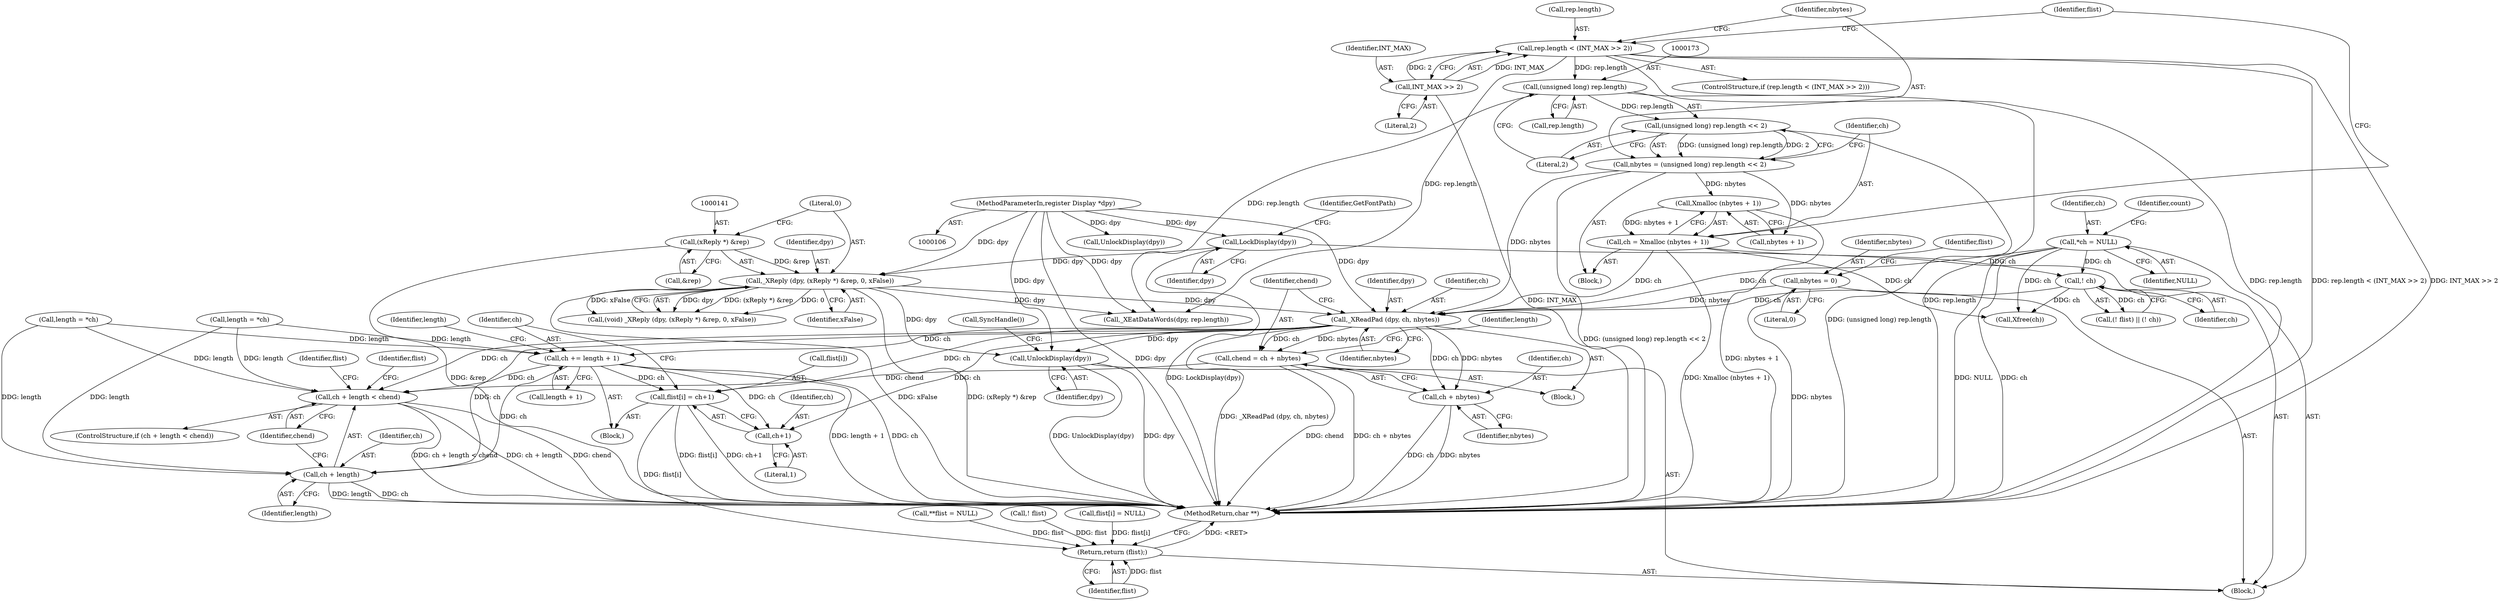 digraph "0_libx11_dbf72805fd9d7b1846fe9a11b46f3994bfc27fea@pointer" {
"1000207" [label="(Call,_XReadPad (dpy, ch, nbytes))"];
"1000138" [label="(Call,_XReply (dpy, (xReply *) &rep, 0, xFalse))"];
"1000131" [label="(Call,LockDisplay(dpy))"];
"1000107" [label="(MethodParameterIn,register Display *dpy)"];
"1000140" [label="(Call,(xReply *) &rep)"];
"1000178" [label="(Call,ch = Xmalloc (nbytes + 1))"];
"1000180" [label="(Call,Xmalloc (nbytes + 1))"];
"1000169" [label="(Call,nbytes = (unsigned long) rep.length << 2)"];
"1000171" [label="(Call,(unsigned long) rep.length << 2)"];
"1000172" [label="(Call,(unsigned long) rep.length)"];
"1000161" [label="(Call,rep.length < (INT_MAX >> 2))"];
"1000165" [label="(Call,INT_MAX >> 2)"];
"1000188" [label="(Call,! ch)"];
"1000120" [label="(Call,*ch = NULL)"];
"1000112" [label="(Call,nbytes = 0)"];
"1000211" [label="(Call,chend = ch + nbytes)"];
"1000233" [label="(Call,ch + length < chend)"];
"1000213" [label="(Call,ch + nbytes)"];
"1000234" [label="(Call,ch + length)"];
"1000239" [label="(Call,flist[i] = ch+1)"];
"1000274" [label="(Return,return (flist);)"];
"1000243" [label="(Call,ch+1)"];
"1000246" [label="(Call,ch += length + 1)"];
"1000271" [label="(Call,UnlockDisplay(dpy))"];
"1000177" [label="(Literal,2)"];
"1000241" [label="(Identifier,flist)"];
"1000275" [label="(Identifier,flist)"];
"1000134" [label="(Identifier,GetFontPath)"];
"1000252" [label="(Identifier,length)"];
"1000264" [label="(Identifier,flist)"];
"1000166" [label="(Identifier,INT_MAX)"];
"1000187" [label="(Identifier,flist)"];
"1000272" [label="(Identifier,dpy)"];
"1000213" [label="(Call,ch + nbytes)"];
"1000233" [label="(Call,ch + length < chend)"];
"1000139" [label="(Identifier,dpy)"];
"1000180" [label="(Call,Xmalloc (nbytes + 1))"];
"1000109" [label="(Block,)"];
"1000132" [label="(Identifier,dpy)"];
"1000188" [label="(Call,! ch)"];
"1000172" [label="(Call,(unsigned long) rep.length)"];
"1000246" [label="(Call,ch += length + 1)"];
"1000179" [label="(Identifier,ch)"];
"1000181" [label="(Call,nbytes + 1)"];
"1000131" [label="(Call,LockDisplay(dpy))"];
"1000185" [label="(Call,(! flist) || (! ch))"];
"1000165" [label="(Call,INT_MAX >> 2)"];
"1000209" [label="(Identifier,ch)"];
"1000116" [label="(Call,**flist = NULL)"];
"1000168" [label="(Block,)"];
"1000212" [label="(Identifier,chend)"];
"1000120" [label="(Call,*ch = NULL)"];
"1000140" [label="(Call,(xReply *) &rep)"];
"1000162" [label="(Call,rep.length)"];
"1000217" [label="(Identifier,length)"];
"1000138" [label="(Call,_XReply (dpy, (xReply *) &rep, 0, xFalse))"];
"1000144" [label="(Literal,0)"];
"1000117" [label="(Identifier,flist)"];
"1000189" [label="(Identifier,ch)"];
"1000107" [label="(MethodParameterIn,register Display *dpy)"];
"1000235" [label="(Identifier,ch)"];
"1000245" [label="(Literal,1)"];
"1000232" [label="(ControlStructure,if (ch + length < chend))"];
"1000216" [label="(Call,length = *ch)"];
"1000169" [label="(Call,nbytes = (unsigned long) rep.length << 2)"];
"1000161" [label="(Call,rep.length < (INT_MAX >> 2))"];
"1000114" [label="(Literal,0)"];
"1000200" [label="(Call,UnlockDisplay(dpy))"];
"1000186" [label="(Call,! flist)"];
"1000195" [label="(Call,_XEatDataWords(dpy, rep.length))"];
"1000142" [label="(Call,&rep)"];
"1000211" [label="(Call,chend = ch + nbytes)"];
"1000240" [label="(Call,flist[i])"];
"1000234" [label="(Call,ch + length)"];
"1000126" [label="(Identifier,count)"];
"1000248" [label="(Call,length + 1)"];
"1000244" [label="(Identifier,ch)"];
"1000170" [label="(Identifier,nbytes)"];
"1000121" [label="(Identifier,ch)"];
"1000112" [label="(Call,nbytes = 0)"];
"1000271" [label="(Call,UnlockDisplay(dpy))"];
"1000238" [label="(Block,)"];
"1000122" [label="(Identifier,NULL)"];
"1000193" [label="(Call,Xfree(ch))"];
"1000207" [label="(Call,_XReadPad (dpy, ch, nbytes))"];
"1000276" [label="(MethodReturn,char **)"];
"1000262" [label="(Call,flist[i] = NULL)"];
"1000239" [label="(Call,flist[i] = ch+1)"];
"1000150" [label="(Block,)"];
"1000210" [label="(Identifier,nbytes)"];
"1000247" [label="(Identifier,ch)"];
"1000174" [label="(Call,rep.length)"];
"1000251" [label="(Call,length = *ch)"];
"1000145" [label="(Identifier,xFalse)"];
"1000171" [label="(Call,(unsigned long) rep.length << 2)"];
"1000214" [label="(Identifier,ch)"];
"1000178" [label="(Call,ch = Xmalloc (nbytes + 1))"];
"1000236" [label="(Identifier,length)"];
"1000273" [label="(Call,SyncHandle())"];
"1000215" [label="(Identifier,nbytes)"];
"1000237" [label="(Identifier,chend)"];
"1000113" [label="(Identifier,nbytes)"];
"1000243" [label="(Call,ch+1)"];
"1000208" [label="(Identifier,dpy)"];
"1000160" [label="(ControlStructure,if (rep.length < (INT_MAX >> 2)))"];
"1000167" [label="(Literal,2)"];
"1000274" [label="(Return,return (flist);)"];
"1000136" [label="(Call,(void) _XReply (dpy, (xReply *) &rep, 0, xFalse))"];
"1000207" -> "1000150"  [label="AST: "];
"1000207" -> "1000210"  [label="CFG: "];
"1000208" -> "1000207"  [label="AST: "];
"1000209" -> "1000207"  [label="AST: "];
"1000210" -> "1000207"  [label="AST: "];
"1000212" -> "1000207"  [label="CFG: "];
"1000207" -> "1000276"  [label="DDG: _XReadPad (dpy, ch, nbytes)"];
"1000138" -> "1000207"  [label="DDG: dpy"];
"1000107" -> "1000207"  [label="DDG: dpy"];
"1000178" -> "1000207"  [label="DDG: ch"];
"1000188" -> "1000207"  [label="DDG: ch"];
"1000120" -> "1000207"  [label="DDG: ch"];
"1000112" -> "1000207"  [label="DDG: nbytes"];
"1000169" -> "1000207"  [label="DDG: nbytes"];
"1000207" -> "1000211"  [label="DDG: ch"];
"1000207" -> "1000211"  [label="DDG: nbytes"];
"1000207" -> "1000213"  [label="DDG: ch"];
"1000207" -> "1000213"  [label="DDG: nbytes"];
"1000207" -> "1000233"  [label="DDG: ch"];
"1000207" -> "1000234"  [label="DDG: ch"];
"1000207" -> "1000239"  [label="DDG: ch"];
"1000207" -> "1000243"  [label="DDG: ch"];
"1000207" -> "1000246"  [label="DDG: ch"];
"1000207" -> "1000271"  [label="DDG: dpy"];
"1000138" -> "1000136"  [label="AST: "];
"1000138" -> "1000145"  [label="CFG: "];
"1000139" -> "1000138"  [label="AST: "];
"1000140" -> "1000138"  [label="AST: "];
"1000144" -> "1000138"  [label="AST: "];
"1000145" -> "1000138"  [label="AST: "];
"1000136" -> "1000138"  [label="CFG: "];
"1000138" -> "1000276"  [label="DDG: (xReply *) &rep"];
"1000138" -> "1000276"  [label="DDG: xFalse"];
"1000138" -> "1000136"  [label="DDG: dpy"];
"1000138" -> "1000136"  [label="DDG: (xReply *) &rep"];
"1000138" -> "1000136"  [label="DDG: 0"];
"1000138" -> "1000136"  [label="DDG: xFalse"];
"1000131" -> "1000138"  [label="DDG: dpy"];
"1000107" -> "1000138"  [label="DDG: dpy"];
"1000140" -> "1000138"  [label="DDG: &rep"];
"1000138" -> "1000195"  [label="DDG: dpy"];
"1000138" -> "1000271"  [label="DDG: dpy"];
"1000131" -> "1000109"  [label="AST: "];
"1000131" -> "1000132"  [label="CFG: "];
"1000132" -> "1000131"  [label="AST: "];
"1000134" -> "1000131"  [label="CFG: "];
"1000131" -> "1000276"  [label="DDG: LockDisplay(dpy)"];
"1000107" -> "1000131"  [label="DDG: dpy"];
"1000107" -> "1000106"  [label="AST: "];
"1000107" -> "1000276"  [label="DDG: dpy"];
"1000107" -> "1000195"  [label="DDG: dpy"];
"1000107" -> "1000200"  [label="DDG: dpy"];
"1000107" -> "1000271"  [label="DDG: dpy"];
"1000140" -> "1000142"  [label="CFG: "];
"1000141" -> "1000140"  [label="AST: "];
"1000142" -> "1000140"  [label="AST: "];
"1000144" -> "1000140"  [label="CFG: "];
"1000140" -> "1000276"  [label="DDG: &rep"];
"1000178" -> "1000168"  [label="AST: "];
"1000178" -> "1000180"  [label="CFG: "];
"1000179" -> "1000178"  [label="AST: "];
"1000180" -> "1000178"  [label="AST: "];
"1000187" -> "1000178"  [label="CFG: "];
"1000178" -> "1000276"  [label="DDG: Xmalloc (nbytes + 1)"];
"1000180" -> "1000178"  [label="DDG: nbytes + 1"];
"1000178" -> "1000188"  [label="DDG: ch"];
"1000178" -> "1000193"  [label="DDG: ch"];
"1000180" -> "1000181"  [label="CFG: "];
"1000181" -> "1000180"  [label="AST: "];
"1000180" -> "1000276"  [label="DDG: nbytes + 1"];
"1000169" -> "1000180"  [label="DDG: nbytes"];
"1000169" -> "1000168"  [label="AST: "];
"1000169" -> "1000171"  [label="CFG: "];
"1000170" -> "1000169"  [label="AST: "];
"1000171" -> "1000169"  [label="AST: "];
"1000179" -> "1000169"  [label="CFG: "];
"1000169" -> "1000276"  [label="DDG: (unsigned long) rep.length << 2"];
"1000171" -> "1000169"  [label="DDG: (unsigned long) rep.length"];
"1000171" -> "1000169"  [label="DDG: 2"];
"1000169" -> "1000181"  [label="DDG: nbytes"];
"1000171" -> "1000177"  [label="CFG: "];
"1000172" -> "1000171"  [label="AST: "];
"1000177" -> "1000171"  [label="AST: "];
"1000171" -> "1000276"  [label="DDG: (unsigned long) rep.length"];
"1000172" -> "1000171"  [label="DDG: rep.length"];
"1000172" -> "1000174"  [label="CFG: "];
"1000173" -> "1000172"  [label="AST: "];
"1000174" -> "1000172"  [label="AST: "];
"1000177" -> "1000172"  [label="CFG: "];
"1000172" -> "1000276"  [label="DDG: rep.length"];
"1000161" -> "1000172"  [label="DDG: rep.length"];
"1000172" -> "1000195"  [label="DDG: rep.length"];
"1000161" -> "1000160"  [label="AST: "];
"1000161" -> "1000165"  [label="CFG: "];
"1000162" -> "1000161"  [label="AST: "];
"1000165" -> "1000161"  [label="AST: "];
"1000170" -> "1000161"  [label="CFG: "];
"1000187" -> "1000161"  [label="CFG: "];
"1000161" -> "1000276"  [label="DDG: rep.length"];
"1000161" -> "1000276"  [label="DDG: rep.length < (INT_MAX >> 2)"];
"1000161" -> "1000276"  [label="DDG: INT_MAX >> 2"];
"1000165" -> "1000161"  [label="DDG: INT_MAX"];
"1000165" -> "1000161"  [label="DDG: 2"];
"1000161" -> "1000195"  [label="DDG: rep.length"];
"1000165" -> "1000167"  [label="CFG: "];
"1000166" -> "1000165"  [label="AST: "];
"1000167" -> "1000165"  [label="AST: "];
"1000165" -> "1000276"  [label="DDG: INT_MAX"];
"1000188" -> "1000185"  [label="AST: "];
"1000188" -> "1000189"  [label="CFG: "];
"1000189" -> "1000188"  [label="AST: "];
"1000185" -> "1000188"  [label="CFG: "];
"1000188" -> "1000185"  [label="DDG: ch"];
"1000120" -> "1000188"  [label="DDG: ch"];
"1000188" -> "1000193"  [label="DDG: ch"];
"1000120" -> "1000109"  [label="AST: "];
"1000120" -> "1000122"  [label="CFG: "];
"1000121" -> "1000120"  [label="AST: "];
"1000122" -> "1000120"  [label="AST: "];
"1000126" -> "1000120"  [label="CFG: "];
"1000120" -> "1000276"  [label="DDG: ch"];
"1000120" -> "1000276"  [label="DDG: NULL"];
"1000120" -> "1000193"  [label="DDG: ch"];
"1000112" -> "1000109"  [label="AST: "];
"1000112" -> "1000114"  [label="CFG: "];
"1000113" -> "1000112"  [label="AST: "];
"1000114" -> "1000112"  [label="AST: "];
"1000117" -> "1000112"  [label="CFG: "];
"1000112" -> "1000276"  [label="DDG: nbytes"];
"1000211" -> "1000150"  [label="AST: "];
"1000211" -> "1000213"  [label="CFG: "];
"1000212" -> "1000211"  [label="AST: "];
"1000213" -> "1000211"  [label="AST: "];
"1000217" -> "1000211"  [label="CFG: "];
"1000211" -> "1000276"  [label="DDG: chend"];
"1000211" -> "1000276"  [label="DDG: ch + nbytes"];
"1000211" -> "1000233"  [label="DDG: chend"];
"1000233" -> "1000232"  [label="AST: "];
"1000233" -> "1000237"  [label="CFG: "];
"1000234" -> "1000233"  [label="AST: "];
"1000237" -> "1000233"  [label="AST: "];
"1000241" -> "1000233"  [label="CFG: "];
"1000264" -> "1000233"  [label="CFG: "];
"1000233" -> "1000276"  [label="DDG: chend"];
"1000233" -> "1000276"  [label="DDG: ch + length < chend"];
"1000233" -> "1000276"  [label="DDG: ch + length"];
"1000246" -> "1000233"  [label="DDG: ch"];
"1000216" -> "1000233"  [label="DDG: length"];
"1000251" -> "1000233"  [label="DDG: length"];
"1000213" -> "1000215"  [label="CFG: "];
"1000214" -> "1000213"  [label="AST: "];
"1000215" -> "1000213"  [label="AST: "];
"1000213" -> "1000276"  [label="DDG: ch"];
"1000213" -> "1000276"  [label="DDG: nbytes"];
"1000234" -> "1000236"  [label="CFG: "];
"1000235" -> "1000234"  [label="AST: "];
"1000236" -> "1000234"  [label="AST: "];
"1000237" -> "1000234"  [label="CFG: "];
"1000234" -> "1000276"  [label="DDG: length"];
"1000234" -> "1000276"  [label="DDG: ch"];
"1000246" -> "1000234"  [label="DDG: ch"];
"1000216" -> "1000234"  [label="DDG: length"];
"1000251" -> "1000234"  [label="DDG: length"];
"1000239" -> "1000238"  [label="AST: "];
"1000239" -> "1000243"  [label="CFG: "];
"1000240" -> "1000239"  [label="AST: "];
"1000243" -> "1000239"  [label="AST: "];
"1000247" -> "1000239"  [label="CFG: "];
"1000239" -> "1000276"  [label="DDG: flist[i]"];
"1000239" -> "1000276"  [label="DDG: ch+1"];
"1000246" -> "1000239"  [label="DDG: ch"];
"1000239" -> "1000274"  [label="DDG: flist[i]"];
"1000274" -> "1000109"  [label="AST: "];
"1000274" -> "1000275"  [label="CFG: "];
"1000275" -> "1000274"  [label="AST: "];
"1000276" -> "1000274"  [label="CFG: "];
"1000274" -> "1000276"  [label="DDG: <RET>"];
"1000275" -> "1000274"  [label="DDG: flist"];
"1000116" -> "1000274"  [label="DDG: flist"];
"1000186" -> "1000274"  [label="DDG: flist"];
"1000262" -> "1000274"  [label="DDG: flist[i]"];
"1000243" -> "1000245"  [label="CFG: "];
"1000244" -> "1000243"  [label="AST: "];
"1000245" -> "1000243"  [label="AST: "];
"1000246" -> "1000243"  [label="DDG: ch"];
"1000246" -> "1000238"  [label="AST: "];
"1000246" -> "1000248"  [label="CFG: "];
"1000247" -> "1000246"  [label="AST: "];
"1000248" -> "1000246"  [label="AST: "];
"1000252" -> "1000246"  [label="CFG: "];
"1000246" -> "1000276"  [label="DDG: length + 1"];
"1000246" -> "1000276"  [label="DDG: ch"];
"1000216" -> "1000246"  [label="DDG: length"];
"1000251" -> "1000246"  [label="DDG: length"];
"1000271" -> "1000109"  [label="AST: "];
"1000271" -> "1000272"  [label="CFG: "];
"1000272" -> "1000271"  [label="AST: "];
"1000273" -> "1000271"  [label="CFG: "];
"1000271" -> "1000276"  [label="DDG: dpy"];
"1000271" -> "1000276"  [label="DDG: UnlockDisplay(dpy)"];
}
